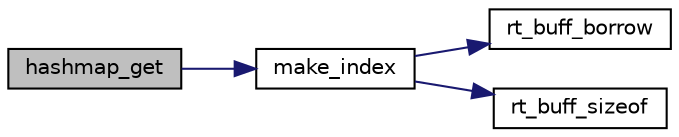 digraph "hashmap_get"
{
 // LATEX_PDF_SIZE
  edge [fontname="Helvetica",fontsize="10",labelfontname="Helvetica",labelfontsize="10"];
  node [fontname="Helvetica",fontsize="10",shape=record];
  rankdir="LR";
  Node1 [label="hashmap_get",height=0.2,width=0.4,color="black", fillcolor="grey75", style="filled", fontcolor="black",tooltip=" "];
  Node1 -> Node2 [color="midnightblue",fontsize="10",style="solid",fontname="Helvetica"];
  Node2 [label="make_index",height=0.2,width=0.4,color="black", fillcolor="white", style="filled",URL="$hashmap_8c.html#a8b57f0ce7e665a3bf1149e9bc4382cdd",tooltip=" "];
  Node2 -> Node3 [color="midnightblue",fontsize="10",style="solid",fontname="Helvetica"];
  Node3 [label="rt_buff_borrow",height=0.2,width=0.4,color="black", fillcolor="white", style="filled",URL="$rt__buffer_8c.html#a039150cb6b9a685b4cc33a6532a79ec5",tooltip="Get a reference to the underlying buffer of a managed string to use with functions that need a raw co..."];
  Node2 -> Node4 [color="midnightblue",fontsize="10",style="solid",fontname="Helvetica"];
  Node4 [label="rt_buff_sizeof",height=0.2,width=0.4,color="black", fillcolor="white", style="filled",URL="$rt__buffer_8c.html#abb767504584d542d819c76d09ebeded5",tooltip="Get the size of the underlying buffer."];
}
